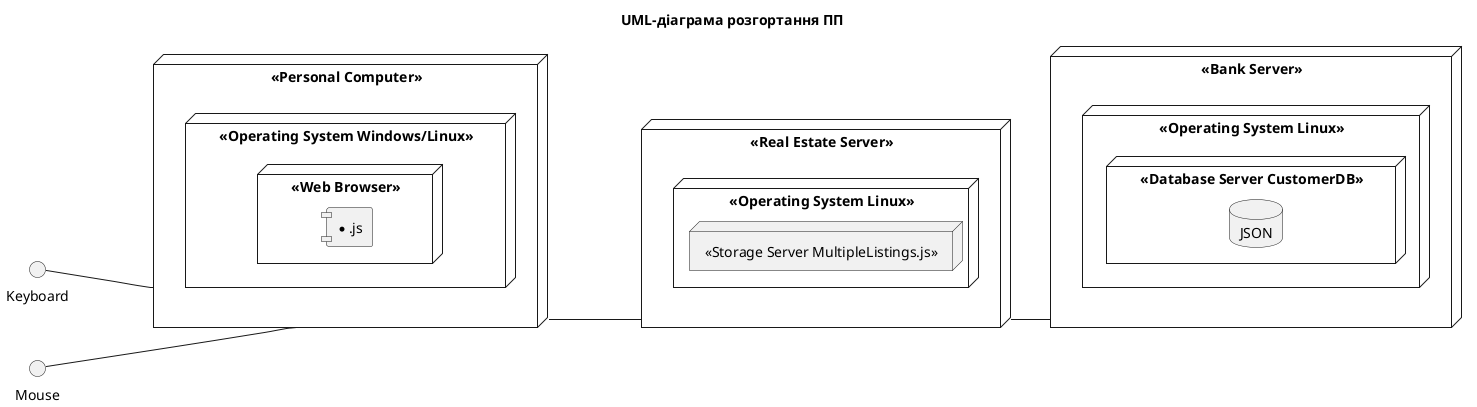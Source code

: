 @startuml

title UML-діаграма розгортання ПП

left to right direction

skinparam componentStyle uml1

node "<<Personal Computer>>" as pc {
    node "<<Operating System Windows/Linux>>" {
        node "<<Web Browser>>" {
            component [*.js]
        }
    }
}

interface Keyboard

interface Mouse

Keyboard -- pc

Mouse -- pc

node "<<Real Estate Server>>" as serv1 {
	node "<<Operating System Linux>>" as l2 {
	    node "<<Storage Server MultipleListings.js>>" {
		    component [*.js]
		}
	}
}

pc -- serv1

node "<<Bank Server>>" as serv2 {
	node "<<Operating System Linux>>" as l1 {
	    node "<<Database Server CustomerDB>>" {
		     database JSON
		}
	}
}

serv1 -- serv2

@enduml
